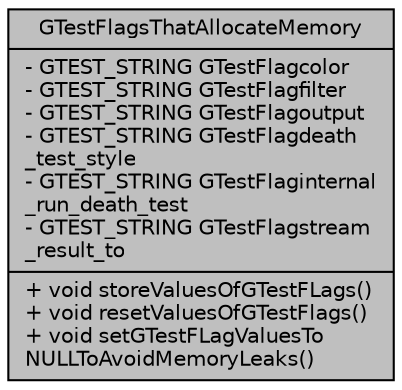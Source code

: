 digraph "GTestFlagsThatAllocateMemory"
{
 // LATEX_PDF_SIZE
  edge [fontname="Helvetica",fontsize="10",labelfontname="Helvetica",labelfontsize="10"];
  node [fontname="Helvetica",fontsize="10",shape=record];
  Node1 [label="{GTestFlagsThatAllocateMemory\n|- GTEST_STRING GTestFlagcolor\l- GTEST_STRING GTestFlagfilter\l- GTEST_STRING GTestFlagoutput\l- GTEST_STRING GTestFlagdeath\l_test_style\l- GTEST_STRING GTestFlaginternal\l_run_death_test\l- GTEST_STRING GTestFlagstream\l_result_to\l|+ void storeValuesOfGTestFLags()\l+ void resetValuesOfGTestFlags()\l+ void setGTestFLagValuesTo\lNULLToAvoidMemoryLeaks()\l}",height=0.2,width=0.4,color="black", fillcolor="grey75", style="filled", fontcolor="black",tooltip=" "];
}
